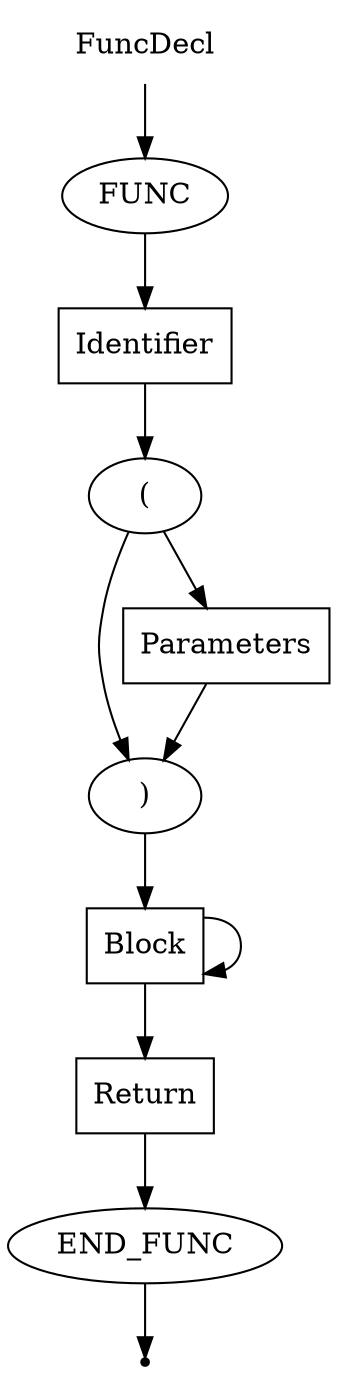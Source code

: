 digraph FuncDecl {
  start [label="FuncDecl" shape=plaintext];
  A [label="FUNC" shape=oval];
  B [label="Identifier" shape=box];
  C [label="(" shape=oval];
  D [label=")" shape=oval];
  E [label="Parameters" shape=box];
  F [label="Block" shape=box];
  G [label="Return" shape=box];
  H [label="END_FUNC" shape=oval];
  end [label="" shape=point];

  start -> A;
  A -> B;
  B -> C;
  C -> E;
  C -> D;
  E -> D;
  D -> F;
  F -> F;
  F -> G;
  G -> H;
  H -> end;
}
